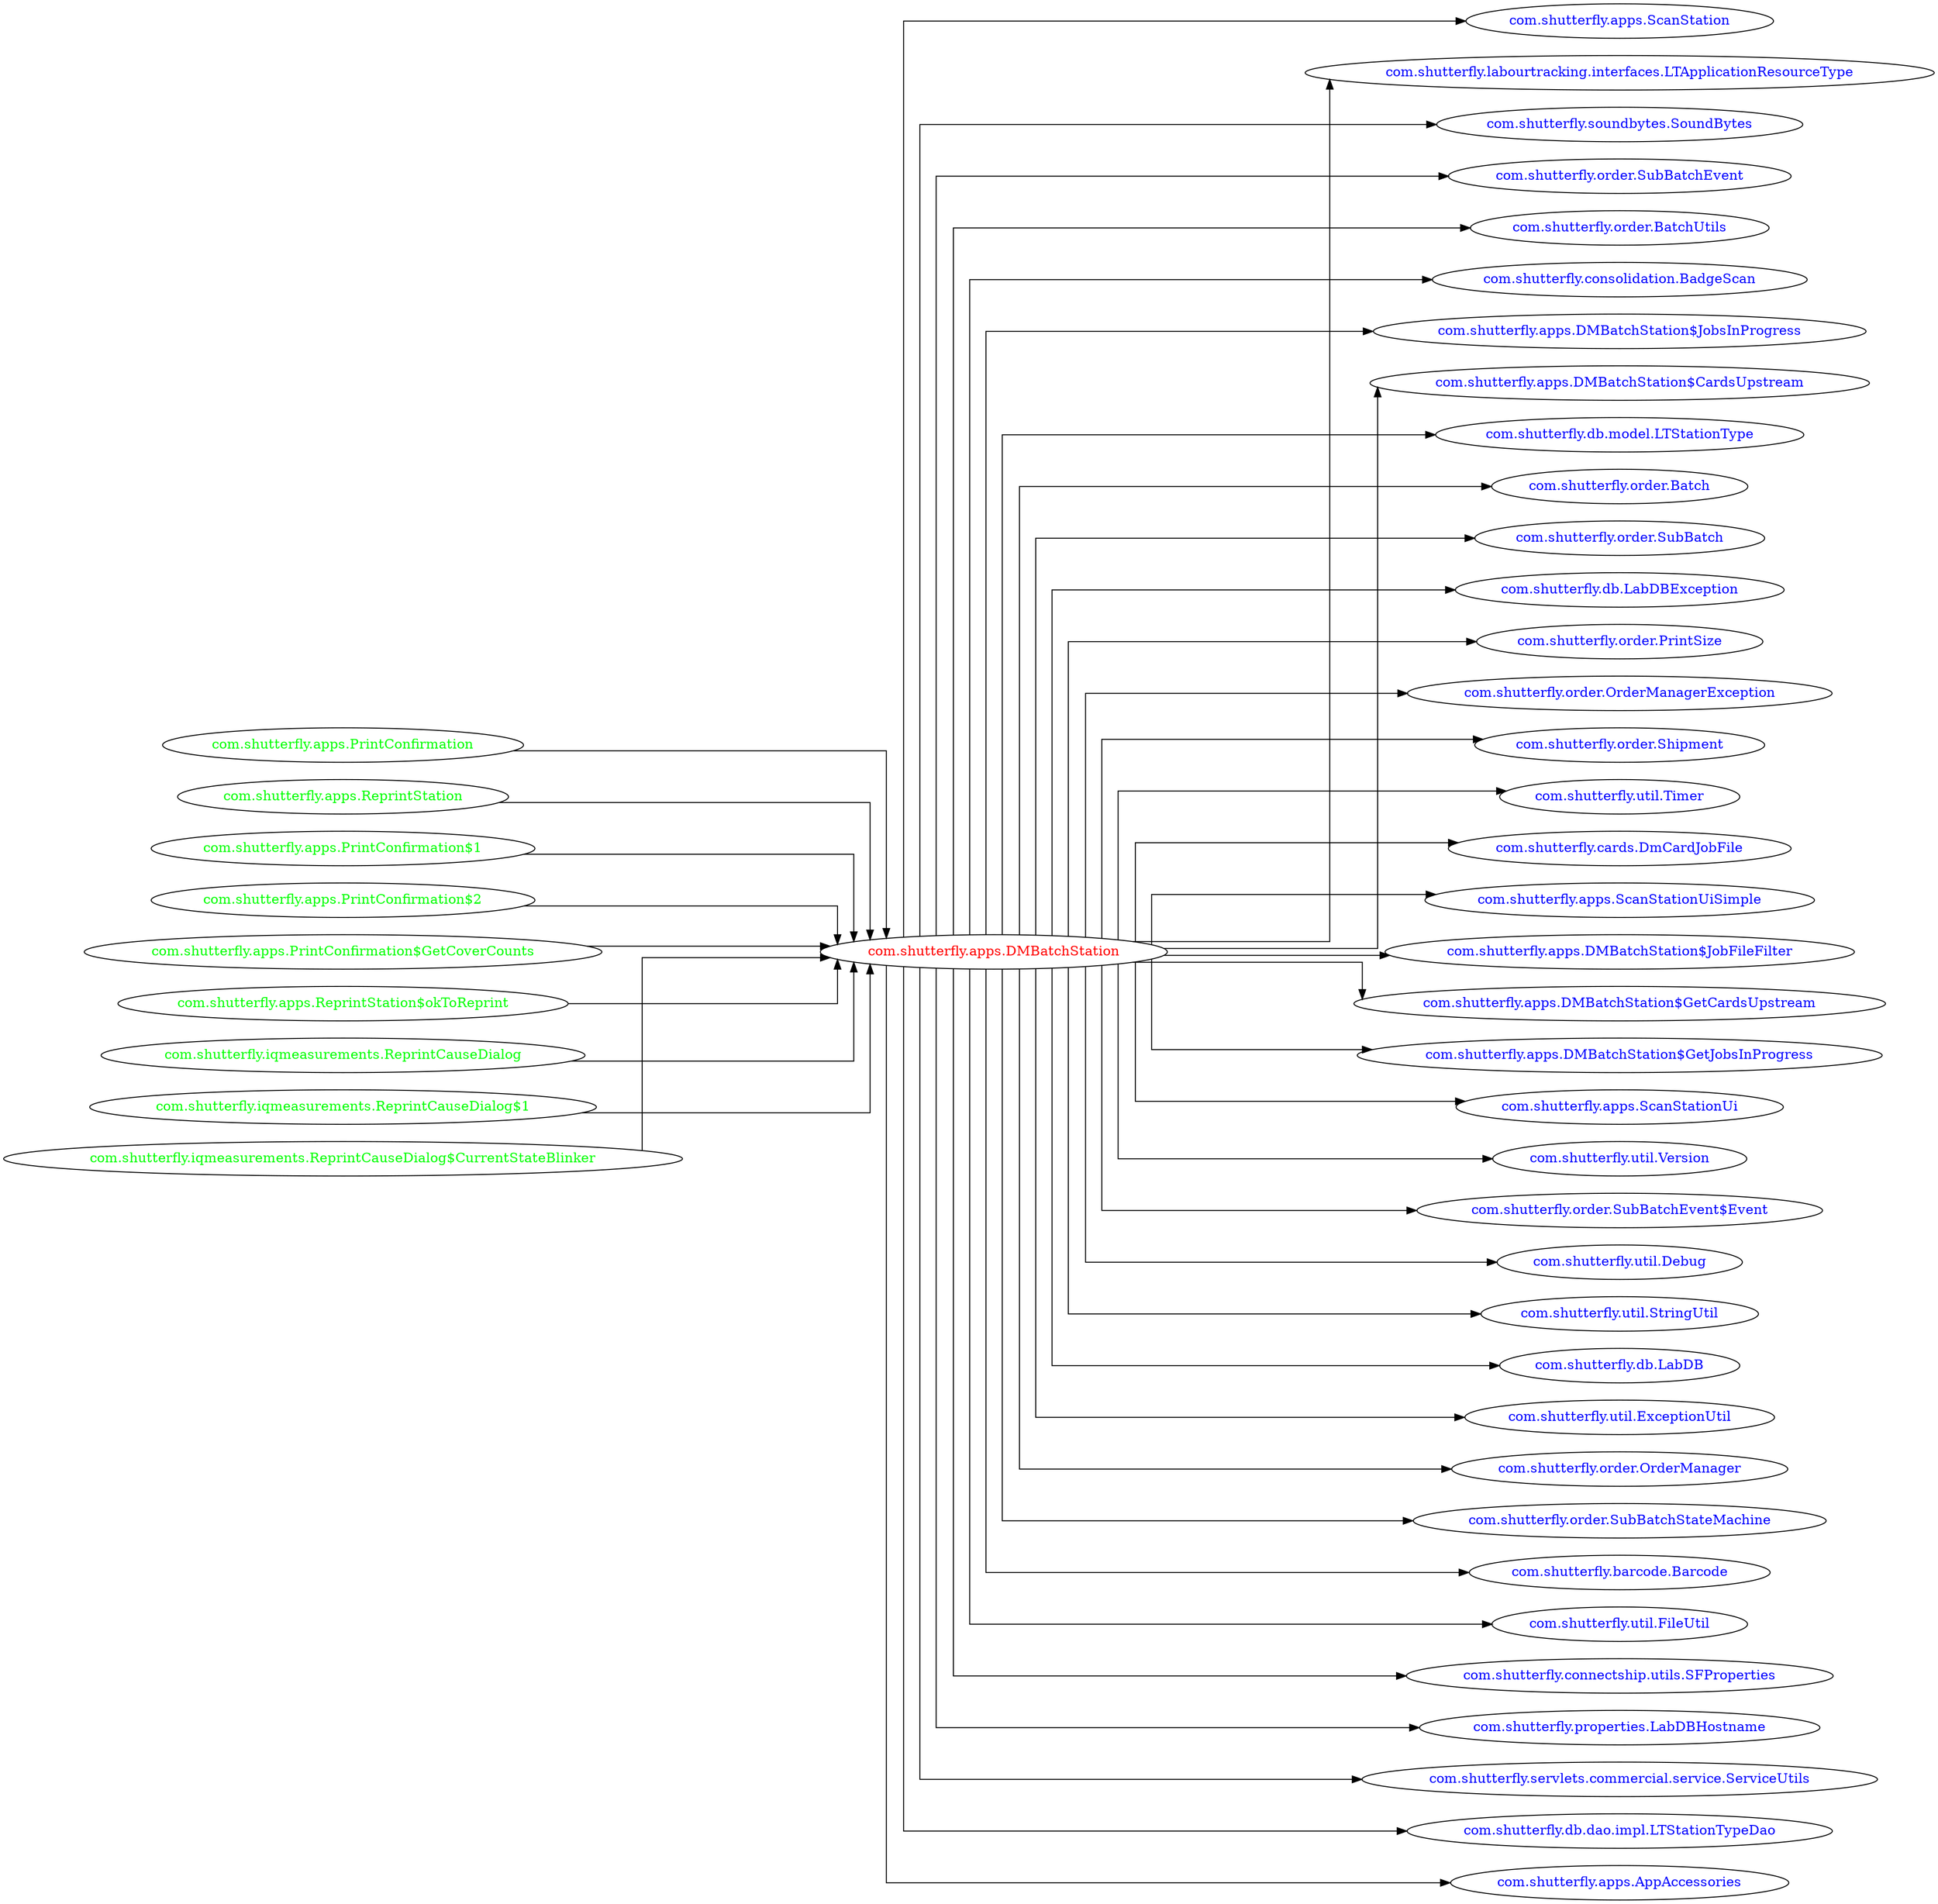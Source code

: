 digraph dependencyGraph {
 concentrate=true;
 ranksep="2.0";
 rankdir="LR"; 
 splines="ortho";
"com.shutterfly.apps.DMBatchStation" [fontcolor="red"];
"com.shutterfly.apps.ScanStation" [ fontcolor="blue" ];
"com.shutterfly.apps.DMBatchStation"->"com.shutterfly.apps.ScanStation";
"com.shutterfly.labourtracking.interfaces.LTApplicationResourceType" [ fontcolor="blue" ];
"com.shutterfly.apps.DMBatchStation"->"com.shutterfly.labourtracking.interfaces.LTApplicationResourceType";
"com.shutterfly.soundbytes.SoundBytes" [ fontcolor="blue" ];
"com.shutterfly.apps.DMBatchStation"->"com.shutterfly.soundbytes.SoundBytes";
"com.shutterfly.order.SubBatchEvent" [ fontcolor="blue" ];
"com.shutterfly.apps.DMBatchStation"->"com.shutterfly.order.SubBatchEvent";
"com.shutterfly.order.BatchUtils" [ fontcolor="blue" ];
"com.shutterfly.apps.DMBatchStation"->"com.shutterfly.order.BatchUtils";
"com.shutterfly.consolidation.BadgeScan" [ fontcolor="blue" ];
"com.shutterfly.apps.DMBatchStation"->"com.shutterfly.consolidation.BadgeScan";
"com.shutterfly.apps.DMBatchStation$JobsInProgress" [ fontcolor="blue" ];
"com.shutterfly.apps.DMBatchStation"->"com.shutterfly.apps.DMBatchStation$JobsInProgress";
"com.shutterfly.apps.DMBatchStation$CardsUpstream" [ fontcolor="blue" ];
"com.shutterfly.apps.DMBatchStation"->"com.shutterfly.apps.DMBatchStation$CardsUpstream";
"com.shutterfly.db.model.LTStationType" [ fontcolor="blue" ];
"com.shutterfly.apps.DMBatchStation"->"com.shutterfly.db.model.LTStationType";
"com.shutterfly.order.Batch" [ fontcolor="blue" ];
"com.shutterfly.apps.DMBatchStation"->"com.shutterfly.order.Batch";
"com.shutterfly.order.SubBatch" [ fontcolor="blue" ];
"com.shutterfly.apps.DMBatchStation"->"com.shutterfly.order.SubBatch";
"com.shutterfly.db.LabDBException" [ fontcolor="blue" ];
"com.shutterfly.apps.DMBatchStation"->"com.shutterfly.db.LabDBException";
"com.shutterfly.order.PrintSize" [ fontcolor="blue" ];
"com.shutterfly.apps.DMBatchStation"->"com.shutterfly.order.PrintSize";
"com.shutterfly.order.OrderManagerException" [ fontcolor="blue" ];
"com.shutterfly.apps.DMBatchStation"->"com.shutterfly.order.OrderManagerException";
"com.shutterfly.order.Shipment" [ fontcolor="blue" ];
"com.shutterfly.apps.DMBatchStation"->"com.shutterfly.order.Shipment";
"com.shutterfly.util.Timer" [ fontcolor="blue" ];
"com.shutterfly.apps.DMBatchStation"->"com.shutterfly.util.Timer";
"com.shutterfly.cards.DmCardJobFile" [ fontcolor="blue" ];
"com.shutterfly.apps.DMBatchStation"->"com.shutterfly.cards.DmCardJobFile";
"com.shutterfly.apps.ScanStationUiSimple" [ fontcolor="blue" ];
"com.shutterfly.apps.DMBatchStation"->"com.shutterfly.apps.ScanStationUiSimple";
"com.shutterfly.apps.DMBatchStation$JobFileFilter" [ fontcolor="blue" ];
"com.shutterfly.apps.DMBatchStation"->"com.shutterfly.apps.DMBatchStation$JobFileFilter";
"com.shutterfly.apps.DMBatchStation$GetCardsUpstream" [ fontcolor="blue" ];
"com.shutterfly.apps.DMBatchStation"->"com.shutterfly.apps.DMBatchStation$GetCardsUpstream";
"com.shutterfly.apps.DMBatchStation$GetJobsInProgress" [ fontcolor="blue" ];
"com.shutterfly.apps.DMBatchStation"->"com.shutterfly.apps.DMBatchStation$GetJobsInProgress";
"com.shutterfly.apps.ScanStationUi" [ fontcolor="blue" ];
"com.shutterfly.apps.DMBatchStation"->"com.shutterfly.apps.ScanStationUi";
"com.shutterfly.util.Version" [ fontcolor="blue" ];
"com.shutterfly.apps.DMBatchStation"->"com.shutterfly.util.Version";
"com.shutterfly.order.SubBatchEvent$Event" [ fontcolor="blue" ];
"com.shutterfly.apps.DMBatchStation"->"com.shutterfly.order.SubBatchEvent$Event";
"com.shutterfly.util.Debug" [ fontcolor="blue" ];
"com.shutterfly.apps.DMBatchStation"->"com.shutterfly.util.Debug";
"com.shutterfly.util.StringUtil" [ fontcolor="blue" ];
"com.shutterfly.apps.DMBatchStation"->"com.shutterfly.util.StringUtil";
"com.shutterfly.db.LabDB" [ fontcolor="blue" ];
"com.shutterfly.apps.DMBatchStation"->"com.shutterfly.db.LabDB";
"com.shutterfly.util.ExceptionUtil" [ fontcolor="blue" ];
"com.shutterfly.apps.DMBatchStation"->"com.shutterfly.util.ExceptionUtil";
"com.shutterfly.order.OrderManager" [ fontcolor="blue" ];
"com.shutterfly.apps.DMBatchStation"->"com.shutterfly.order.OrderManager";
"com.shutterfly.order.SubBatchStateMachine" [ fontcolor="blue" ];
"com.shutterfly.apps.DMBatchStation"->"com.shutterfly.order.SubBatchStateMachine";
"com.shutterfly.barcode.Barcode" [ fontcolor="blue" ];
"com.shutterfly.apps.DMBatchStation"->"com.shutterfly.barcode.Barcode";
"com.shutterfly.util.FileUtil" [ fontcolor="blue" ];
"com.shutterfly.apps.DMBatchStation"->"com.shutterfly.util.FileUtil";
"com.shutterfly.connectship.utils.SFProperties" [ fontcolor="blue" ];
"com.shutterfly.apps.DMBatchStation"->"com.shutterfly.connectship.utils.SFProperties";
"com.shutterfly.properties.LabDBHostname" [ fontcolor="blue" ];
"com.shutterfly.apps.DMBatchStation"->"com.shutterfly.properties.LabDBHostname";
"com.shutterfly.servlets.commercial.service.ServiceUtils" [ fontcolor="blue" ];
"com.shutterfly.apps.DMBatchStation"->"com.shutterfly.servlets.commercial.service.ServiceUtils";
"com.shutterfly.db.dao.impl.LTStationTypeDao" [ fontcolor="blue" ];
"com.shutterfly.apps.DMBatchStation"->"com.shutterfly.db.dao.impl.LTStationTypeDao";
"com.shutterfly.apps.AppAccessories" [ fontcolor="blue" ];
"com.shutterfly.apps.DMBatchStation"->"com.shutterfly.apps.AppAccessories";
"com.shutterfly.apps.PrintConfirmation" [ fontcolor="green" ];
"com.shutterfly.apps.PrintConfirmation"->"com.shutterfly.apps.DMBatchStation";
"com.shutterfly.apps.ReprintStation" [ fontcolor="green" ];
"com.shutterfly.apps.ReprintStation"->"com.shutterfly.apps.DMBatchStation";
"com.shutterfly.apps.PrintConfirmation$1" [ fontcolor="green" ];
"com.shutterfly.apps.PrintConfirmation$1"->"com.shutterfly.apps.DMBatchStation";
"com.shutterfly.apps.PrintConfirmation$2" [ fontcolor="green" ];
"com.shutterfly.apps.PrintConfirmation$2"->"com.shutterfly.apps.DMBatchStation";
"com.shutterfly.apps.PrintConfirmation$GetCoverCounts" [ fontcolor="green" ];
"com.shutterfly.apps.PrintConfirmation$GetCoverCounts"->"com.shutterfly.apps.DMBatchStation";
"com.shutterfly.apps.ReprintStation$okToReprint" [ fontcolor="green" ];
"com.shutterfly.apps.ReprintStation$okToReprint"->"com.shutterfly.apps.DMBatchStation";
"com.shutterfly.iqmeasurements.ReprintCauseDialog" [ fontcolor="green" ];
"com.shutterfly.iqmeasurements.ReprintCauseDialog"->"com.shutterfly.apps.DMBatchStation";
"com.shutterfly.iqmeasurements.ReprintCauseDialog$1" [ fontcolor="green" ];
"com.shutterfly.iqmeasurements.ReprintCauseDialog$1"->"com.shutterfly.apps.DMBatchStation";
"com.shutterfly.iqmeasurements.ReprintCauseDialog$CurrentStateBlinker" [ fontcolor="green" ];
"com.shutterfly.iqmeasurements.ReprintCauseDialog$CurrentStateBlinker"->"com.shutterfly.apps.DMBatchStation";
}